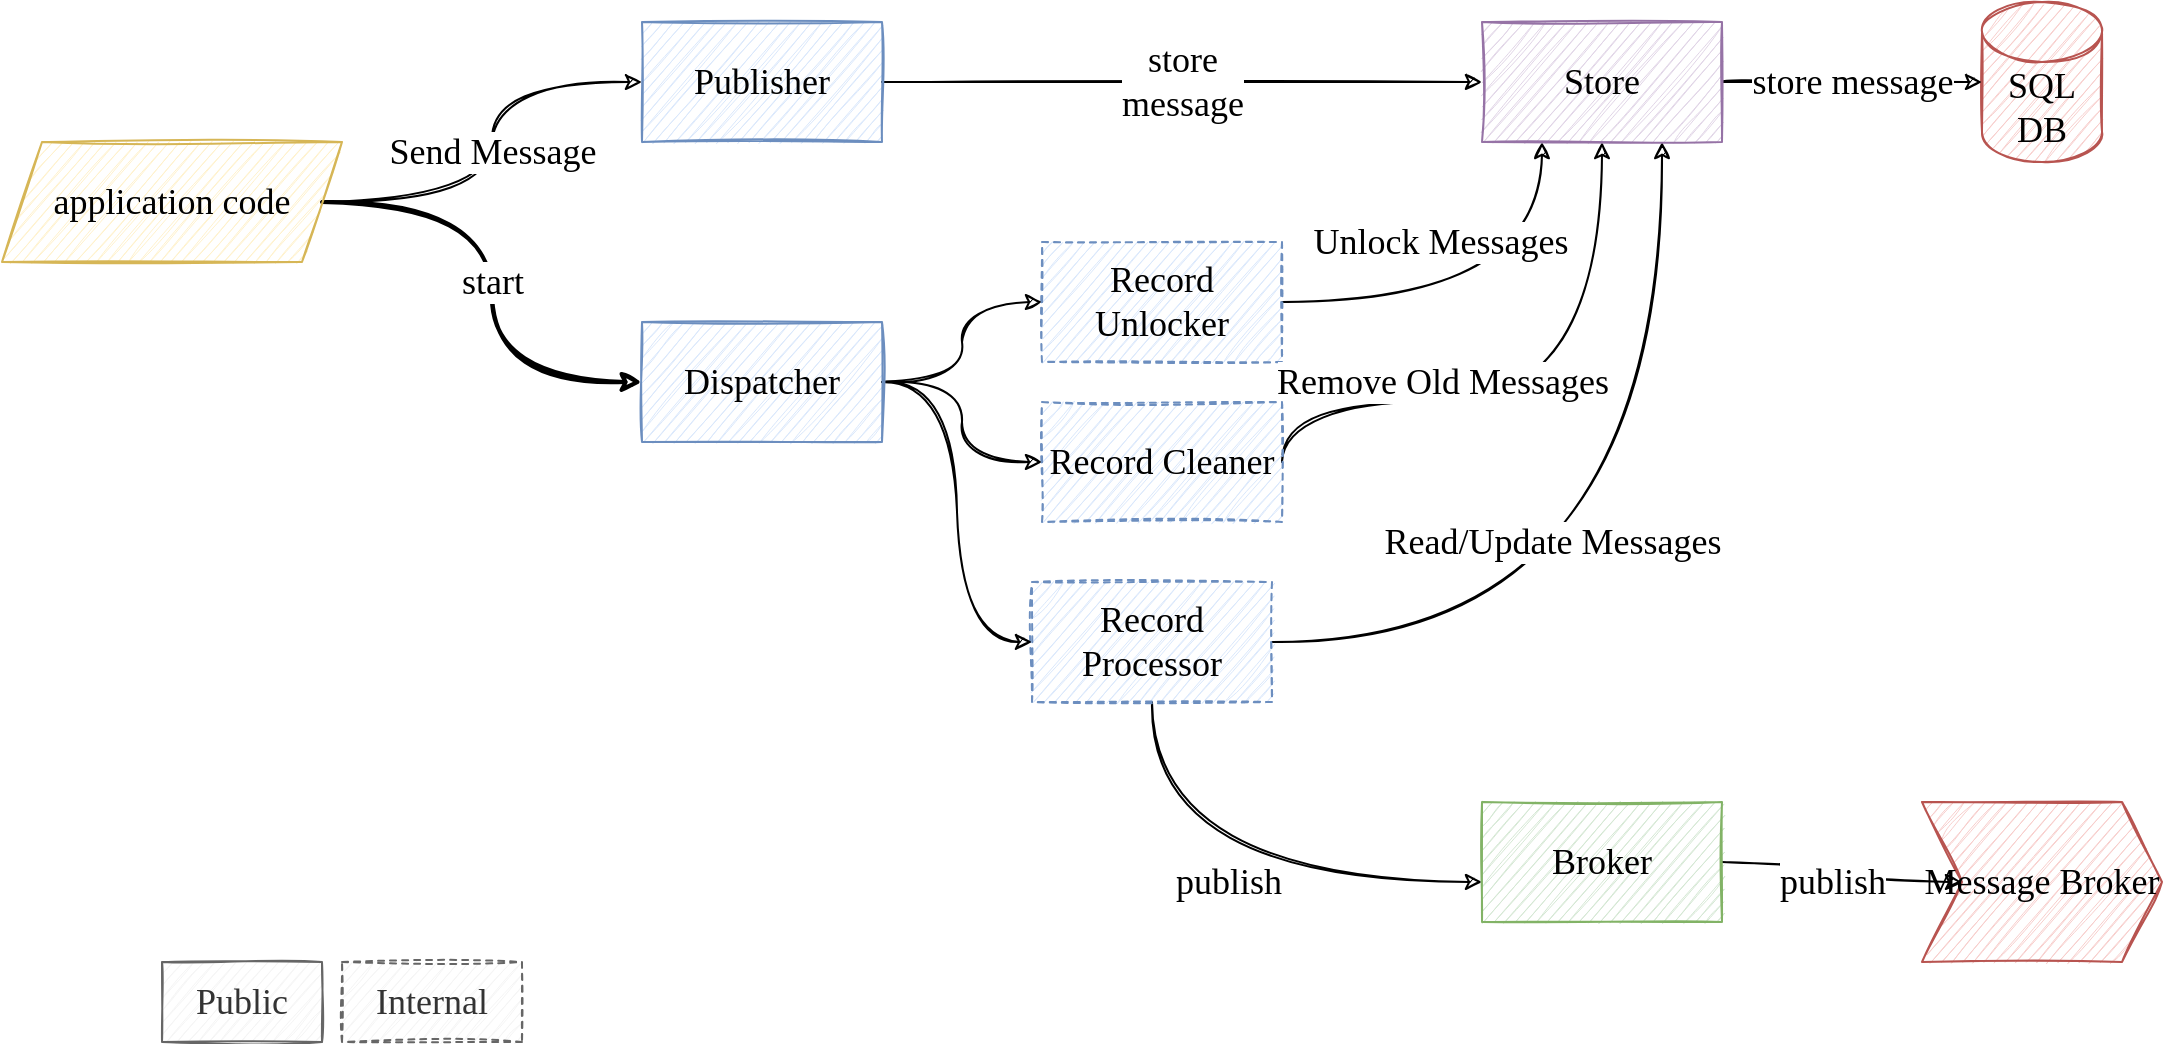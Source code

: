 <mxfile version="18.0.6" type="device" pages="2"><diagram id="Ju21GzUB3M8SBoTdx47N" name="Core-Components"><mxGraphModel dx="1209" dy="782" grid="1" gridSize="10" guides="1" tooltips="1" connect="1" arrows="1" fold="1" page="1" pageScale="1" pageWidth="1169" pageHeight="1654" math="0" shadow="0"><root><mxCell id="0"/><mxCell id="1" parent="0"/><mxCell id="D33cULfjfoRiaSPq9nmH-25" value="store &lt;br&gt;message" style="edgeStyle=orthogonalEdgeStyle;curved=1;sketch=1;orthogonalLoop=1;jettySize=auto;html=1;fontFamily=Kalam;fontSize=18;" parent="1" source="D33cULfjfoRiaSPq9nmH-1" target="D33cULfjfoRiaSPq9nmH-24" edge="1"><mxGeometry relative="1" as="geometry"/></mxCell><mxCell id="D33cULfjfoRiaSPq9nmH-1" value="Publisher" style="rounded=0;whiteSpace=wrap;html=1;sketch=1;fillColor=#dae8fc;strokeColor=#6c8ebf;fontFamily=Kalam;fontSize=18;" parent="1" vertex="1"><mxGeometry x="360" y="200" width="120" height="60" as="geometry"/></mxCell><mxCell id="D33cULfjfoRiaSPq9nmH-3" value="Send Message" style="edgeStyle=orthogonalEdgeStyle;orthogonalLoop=1;jettySize=auto;html=1;entryX=0;entryY=0.5;entryDx=0;entryDy=0;fontFamily=Kalam;fontSize=18;curved=1;sketch=1;" parent="1" source="D33cULfjfoRiaSPq9nmH-2" target="D33cULfjfoRiaSPq9nmH-1" edge="1"><mxGeometry relative="1" as="geometry"/></mxCell><mxCell id="D33cULfjfoRiaSPq9nmH-29" value="start" style="edgeStyle=orthogonalEdgeStyle;curved=1;sketch=1;orthogonalLoop=1;jettySize=auto;html=1;entryX=0;entryY=0.5;entryDx=0;entryDy=0;fontFamily=Kalam;fontSize=18;strokeWidth=2;" parent="1" source="D33cULfjfoRiaSPq9nmH-2" target="D33cULfjfoRiaSPq9nmH-15" edge="1"><mxGeometry relative="1" as="geometry"/></mxCell><mxCell id="D33cULfjfoRiaSPq9nmH-2" value="application code" style="shape=parallelogram;perimeter=parallelogramPerimeter;whiteSpace=wrap;html=1;fixedSize=1;sketch=1;fontFamily=Kalam;fontSize=18;fillColor=#fff2cc;strokeColor=#d6b656;" parent="1" vertex="1"><mxGeometry x="40" y="260" width="170" height="60" as="geometry"/></mxCell><mxCell id="D33cULfjfoRiaSPq9nmH-6" value="SQL DB" style="shape=cylinder3;whiteSpace=wrap;html=1;boundedLbl=1;backgroundOutline=1;size=15;sketch=1;fontFamily=Kalam;fontSize=18;fillColor=#f8cecc;strokeColor=#b85450;" parent="1" vertex="1"><mxGeometry x="1030" y="190" width="60" height="80" as="geometry"/></mxCell><mxCell id="D33cULfjfoRiaSPq9nmH-11" value="Read/Update Messages" style="edgeStyle=orthogonalEdgeStyle;curved=1;sketch=1;orthogonalLoop=1;jettySize=auto;html=1;fontFamily=Kalam;fontSize=18;exitX=1;exitY=0.5;exitDx=0;exitDy=0;entryX=0.75;entryY=1;entryDx=0;entryDy=0;" parent="1" source="D33cULfjfoRiaSPq9nmH-8" target="D33cULfjfoRiaSPq9nmH-24" edge="1"><mxGeometry x="-0.373" y="50" relative="1" as="geometry"><Array as="points"><mxPoint x="870" y="510"/></Array><mxPoint as="offset"/></mxGeometry></mxCell><mxCell id="D33cULfjfoRiaSPq9nmH-23" value="publish" style="edgeStyle=orthogonalEdgeStyle;curved=1;sketch=1;orthogonalLoop=1;jettySize=auto;html=1;fontFamily=Kalam;fontSize=18;" parent="1" source="D33cULfjfoRiaSPq9nmH-8" target="D33cULfjfoRiaSPq9nmH-22" edge="1"><mxGeometry relative="1" as="geometry"><Array as="points"><mxPoint x="615" y="630"/></Array></mxGeometry></mxCell><mxCell id="D33cULfjfoRiaSPq9nmH-8" value="Record Processor" style="rounded=0;whiteSpace=wrap;html=1;sketch=1;fillColor=#dae8fc;strokeColor=#6c8ebf;fontFamily=Kalam;fontSize=18;dashed=1;" parent="1" vertex="1"><mxGeometry x="555" y="480" width="120" height="60" as="geometry"/></mxCell><mxCell id="D33cULfjfoRiaSPq9nmH-12" value="Unlock Messages" style="edgeStyle=orthogonalEdgeStyle;curved=1;sketch=1;orthogonalLoop=1;jettySize=auto;html=1;fontFamily=Kalam;fontSize=18;entryX=0.25;entryY=1;entryDx=0;entryDy=0;" parent="1" source="D33cULfjfoRiaSPq9nmH-9" target="D33cULfjfoRiaSPq9nmH-24" edge="1"><mxGeometry x="-0.249" y="30" relative="1" as="geometry"><mxPoint as="offset"/></mxGeometry></mxCell><mxCell id="D33cULfjfoRiaSPq9nmH-9" value="Record Unlocker" style="rounded=0;whiteSpace=wrap;html=1;sketch=1;fillColor=#dae8fc;strokeColor=#6c8ebf;fontFamily=Kalam;fontSize=18;dashed=1;" parent="1" vertex="1"><mxGeometry x="560" y="310" width="120" height="60" as="geometry"/></mxCell><mxCell id="D33cULfjfoRiaSPq9nmH-16" value="Remove Old Messages" style="edgeStyle=orthogonalEdgeStyle;curved=1;sketch=1;orthogonalLoop=1;jettySize=auto;html=1;entryX=0.5;entryY=1;entryDx=0;entryDy=0;fontFamily=Kalam;fontSize=18;exitX=1;exitY=0.5;exitDx=0;exitDy=0;" parent="1" source="D33cULfjfoRiaSPq9nmH-10" target="D33cULfjfoRiaSPq9nmH-24" edge="1"><mxGeometry x="-0.312" y="10" relative="1" as="geometry"><Array as="points"><mxPoint x="680" y="390"/><mxPoint x="840" y="390"/></Array><mxPoint as="offset"/></mxGeometry></mxCell><mxCell id="D33cULfjfoRiaSPq9nmH-10" value="Record Cleaner" style="rounded=0;whiteSpace=wrap;html=1;sketch=1;fillColor=#dae8fc;strokeColor=#6c8ebf;fontFamily=Kalam;fontSize=18;dashed=1;" parent="1" vertex="1"><mxGeometry x="560" y="390" width="120" height="60" as="geometry"/></mxCell><mxCell id="D33cULfjfoRiaSPq9nmH-17" style="edgeStyle=orthogonalEdgeStyle;curved=1;sketch=1;orthogonalLoop=1;jettySize=auto;html=1;entryX=0;entryY=0.5;entryDx=0;entryDy=0;fontFamily=Kalam;fontSize=18;" parent="1" source="D33cULfjfoRiaSPq9nmH-15" target="D33cULfjfoRiaSPq9nmH-8" edge="1"><mxGeometry relative="1" as="geometry"/></mxCell><mxCell id="D33cULfjfoRiaSPq9nmH-18" style="edgeStyle=orthogonalEdgeStyle;curved=1;sketch=1;orthogonalLoop=1;jettySize=auto;html=1;entryX=0;entryY=0.5;entryDx=0;entryDy=0;fontFamily=Kalam;fontSize=18;" parent="1" source="D33cULfjfoRiaSPq9nmH-15" target="D33cULfjfoRiaSPq9nmH-9" edge="1"><mxGeometry relative="1" as="geometry"/></mxCell><mxCell id="D33cULfjfoRiaSPq9nmH-19" style="edgeStyle=orthogonalEdgeStyle;curved=1;sketch=1;orthogonalLoop=1;jettySize=auto;html=1;entryX=0;entryY=0.5;entryDx=0;entryDy=0;fontFamily=Kalam;fontSize=18;" parent="1" source="D33cULfjfoRiaSPq9nmH-15" target="D33cULfjfoRiaSPq9nmH-10" edge="1"><mxGeometry relative="1" as="geometry"/></mxCell><mxCell id="D33cULfjfoRiaSPq9nmH-15" value="Dispatcher" style="rounded=0;whiteSpace=wrap;html=1;sketch=1;fillColor=#dae8fc;strokeColor=#6c8ebf;fontFamily=Kalam;fontSize=18;" parent="1" vertex="1"><mxGeometry x="360" y="350" width="120" height="60" as="geometry"/></mxCell><mxCell id="D33cULfjfoRiaSPq9nmH-20" value="Public" style="rounded=0;whiteSpace=wrap;html=1;sketch=1;fillColor=#f5f5f5;strokeColor=#666666;fontFamily=Kalam;fontSize=18;fontColor=#333333;" parent="1" vertex="1"><mxGeometry x="120" y="670" width="80" height="40" as="geometry"/></mxCell><mxCell id="D33cULfjfoRiaSPq9nmH-21" value="Internal" style="rounded=0;whiteSpace=wrap;html=1;sketch=1;fillColor=#f5f5f5;strokeColor=#666666;fontFamily=Kalam;fontSize=18;dashed=1;fontColor=#333333;" parent="1" vertex="1"><mxGeometry x="210" y="670" width="90" height="40" as="geometry"/></mxCell><mxCell id="D33cULfjfoRiaSPq9nmH-28" value="publish" style="edgeStyle=orthogonalEdgeStyle;curved=1;sketch=1;orthogonalLoop=1;jettySize=auto;html=1;fontFamily=Kalam;fontSize=18;" parent="1" source="D33cULfjfoRiaSPq9nmH-22" target="D33cULfjfoRiaSPq9nmH-27" edge="1"><mxGeometry relative="1" as="geometry"/></mxCell><mxCell id="D33cULfjfoRiaSPq9nmH-22" value="Broker" style="rounded=0;whiteSpace=wrap;html=1;sketch=1;fillColor=#d5e8d4;strokeColor=#82b366;fontFamily=Kalam;fontSize=18;" parent="1" vertex="1"><mxGeometry x="780" y="590" width="120" height="60" as="geometry"/></mxCell><mxCell id="D33cULfjfoRiaSPq9nmH-26" value="store message" style="edgeStyle=orthogonalEdgeStyle;curved=1;sketch=1;orthogonalLoop=1;jettySize=auto;html=1;entryX=0;entryY=0.5;entryDx=0;entryDy=0;entryPerimeter=0;fontFamily=Kalam;fontSize=18;" parent="1" source="D33cULfjfoRiaSPq9nmH-24" target="D33cULfjfoRiaSPq9nmH-6" edge="1"><mxGeometry relative="1" as="geometry"/></mxCell><mxCell id="D33cULfjfoRiaSPq9nmH-24" value="Store" style="rounded=0;whiteSpace=wrap;html=1;sketch=1;fillColor=#e1d5e7;strokeColor=#9673a6;fontFamily=Kalam;fontSize=18;" parent="1" vertex="1"><mxGeometry x="780" y="200" width="120" height="60" as="geometry"/></mxCell><mxCell id="D33cULfjfoRiaSPq9nmH-27" value="Message Broker" style="shape=step;perimeter=stepPerimeter;whiteSpace=wrap;html=1;fixedSize=1;sketch=1;fontFamily=Kalam;fontSize=18;fillColor=#f8cecc;strokeColor=#b85450;" parent="1" vertex="1"><mxGeometry x="1000" y="590" width="120" height="80" as="geometry"/></mxCell></root></mxGraphModel></diagram><diagram id="MEyy9fFn3N-y519NjXQK" name="State Machine"><mxGraphModel dx="1106" dy="782" grid="1" gridSize="10" guides="1" tooltips="1" connect="1" arrows="1" fold="1" page="1" pageScale="1" pageWidth="1169" pageHeight="1654" math="0" shadow="0"><root><mxCell id="0"/><mxCell id="1" parent="0"/><mxCell id="J1c06zuEyeIw6_rEscv8-3" value="sent successfully" style="edgeStyle=orthogonalEdgeStyle;curved=1;sketch=1;orthogonalLoop=1;jettySize=auto;html=1;fontFamily=Kalam;fontSize=18;strokeWidth=2;fillColor=#d5e8d4;strokeColor=#82b366;" edge="1" parent="1" source="J1c06zuEyeIw6_rEscv8-1" target="J1c06zuEyeIw6_rEscv8-2"><mxGeometry relative="1" as="geometry"/></mxCell><mxCell id="J1c06zuEyeIw6_rEscv8-6" value="Publish Failed &amp;amp; Max Attempts reached" style="edgeStyle=orthogonalEdgeStyle;curved=1;sketch=1;orthogonalLoop=1;jettySize=auto;html=1;fontFamily=Kalam;fontSize=18;strokeWidth=2;fillColor=#f8cecc;strokeColor=#b85450;" edge="1" parent="1" source="J1c06zuEyeIw6_rEscv8-1" target="J1c06zuEyeIw6_rEscv8-5"><mxGeometry relative="1" as="geometry"><Array as="points"><mxPoint x="260" y="410"/></Array></mxGeometry></mxCell><mxCell id="J1c06zuEyeIw6_rEscv8-1" value="Pending" style="rounded=0;whiteSpace=wrap;html=1;sketch=1;fontFamily=Kalam;fontSize=18;strokeWidth=2;fillColor=#dae8fc;strokeColor=#6c8ebf;" vertex="1" parent="1"><mxGeometry x="200" y="240" width="120" height="60" as="geometry"/></mxCell><mxCell id="J1c06zuEyeIw6_rEscv8-2" value="Delivered" style="rounded=0;whiteSpace=wrap;html=1;sketch=1;fontFamily=Kalam;fontSize=18;strokeWidth=2;fillColor=#d5e8d4;strokeColor=#82b366;" vertex="1" parent="1"><mxGeometry x="590" y="240" width="120" height="60" as="geometry"/></mxCell><mxCell id="J1c06zuEyeIw6_rEscv8-4" value="Publish failed &lt;br&gt;&amp;amp; Max Attempts not reached" style="edgeStyle=orthogonalEdgeStyle;curved=1;sketch=1;orthogonalLoop=1;jettySize=auto;html=1;entryX=0;entryY=1;entryDx=0;entryDy=0;fontFamily=Kalam;fontSize=18;strokeWidth=2;fillColor=#ffe6cc;strokeColor=#d79b00;" edge="1" parent="1" source="J1c06zuEyeIw6_rEscv8-1" target="J1c06zuEyeIw6_rEscv8-1"><mxGeometry x="-0.188" y="-10" relative="1" as="geometry"><Array as="points"><mxPoint x="260" y="220"/><mxPoint x="140" y="220"/><mxPoint x="140" y="320"/><mxPoint x="200" y="320"/></Array><mxPoint as="offset"/></mxGeometry></mxCell><mxCell id="J1c06zuEyeIw6_rEscv8-5" value="MaxAttempts Reached" style="rounded=0;whiteSpace=wrap;html=1;sketch=1;fontFamily=Kalam;fontSize=18;strokeWidth=2;fillColor=#f8cecc;strokeColor=#b85450;" vertex="1" parent="1"><mxGeometry x="600" y="380" width="120" height="60" as="geometry"/></mxCell></root></mxGraphModel></diagram></mxfile>